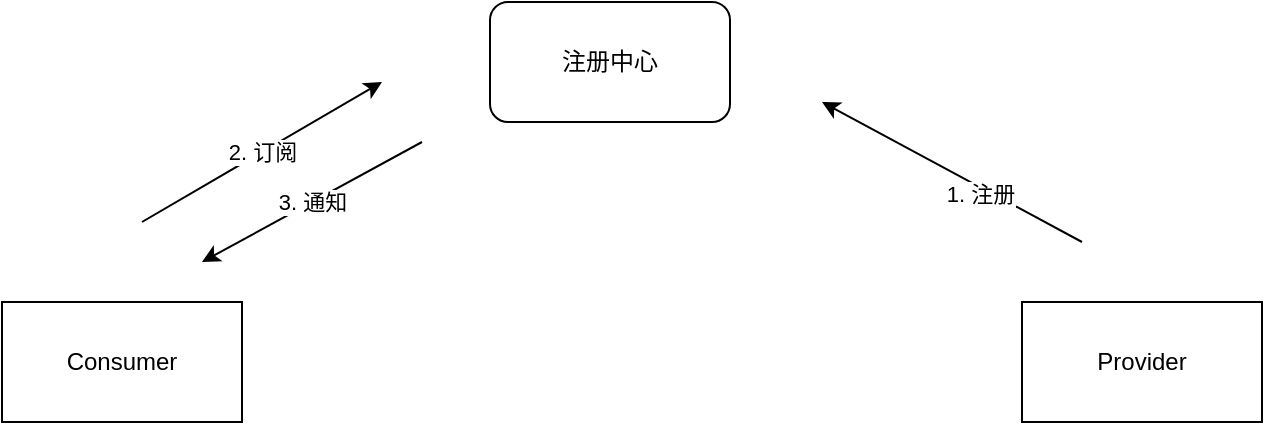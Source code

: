<mxfile version="18.0.1" type="device"><diagram id="7zkL3_K18DuxfC7CXnFY" name="第 1 页"><mxGraphModel dx="1038" dy="649" grid="1" gridSize="10" guides="1" tooltips="1" connect="1" arrows="1" fold="1" page="1" pageScale="1" pageWidth="827" pageHeight="1169" math="0" shadow="0"><root><mxCell id="0"/><mxCell id="1" parent="0"/><mxCell id="NTIcNoo0yBF8Tw-5LFhn-2" value="Consumer" style="rounded=0;whiteSpace=wrap;html=1;" vertex="1" parent="1"><mxGeometry x="110" y="330" width="120" height="60" as="geometry"/></mxCell><mxCell id="NTIcNoo0yBF8Tw-5LFhn-3" value="Provider" style="rounded=0;whiteSpace=wrap;html=1;" vertex="1" parent="1"><mxGeometry x="620" y="330" width="120" height="60" as="geometry"/></mxCell><mxCell id="NTIcNoo0yBF8Tw-5LFhn-5" value="2. 订阅" style="endArrow=classic;html=1;rounded=0;" edge="1" parent="1"><mxGeometry width="50" height="50" relative="1" as="geometry"><mxPoint x="180" y="290" as="sourcePoint"/><mxPoint x="300" y="220" as="targetPoint"/></mxGeometry></mxCell><mxCell id="NTIcNoo0yBF8Tw-5LFhn-7" value="" style="endArrow=classic;html=1;rounded=0;" edge="1" parent="1"><mxGeometry width="50" height="50" relative="1" as="geometry"><mxPoint x="650" y="300" as="sourcePoint"/><mxPoint x="520" y="230" as="targetPoint"/></mxGeometry></mxCell><mxCell id="NTIcNoo0yBF8Tw-5LFhn-8" value="1. 注册" style="edgeLabel;html=1;align=center;verticalAlign=middle;resizable=0;points=[];" vertex="1" connectable="0" parent="NTIcNoo0yBF8Tw-5LFhn-7"><mxGeometry x="-0.237" y="3" relative="1" as="geometry"><mxPoint as="offset"/></mxGeometry></mxCell><mxCell id="NTIcNoo0yBF8Tw-5LFhn-9" value="3. 通知" style="endArrow=classic;html=1;rounded=0;" edge="1" parent="1"><mxGeometry width="50" height="50" relative="1" as="geometry"><mxPoint x="320" y="250" as="sourcePoint"/><mxPoint x="210" y="310" as="targetPoint"/></mxGeometry></mxCell><mxCell id="NTIcNoo0yBF8Tw-5LFhn-10" value="注册中心" style="rounded=1;whiteSpace=wrap;html=1;" vertex="1" parent="1"><mxGeometry x="354" y="180" width="120" height="60" as="geometry"/></mxCell></root></mxGraphModel></diagram></mxfile>